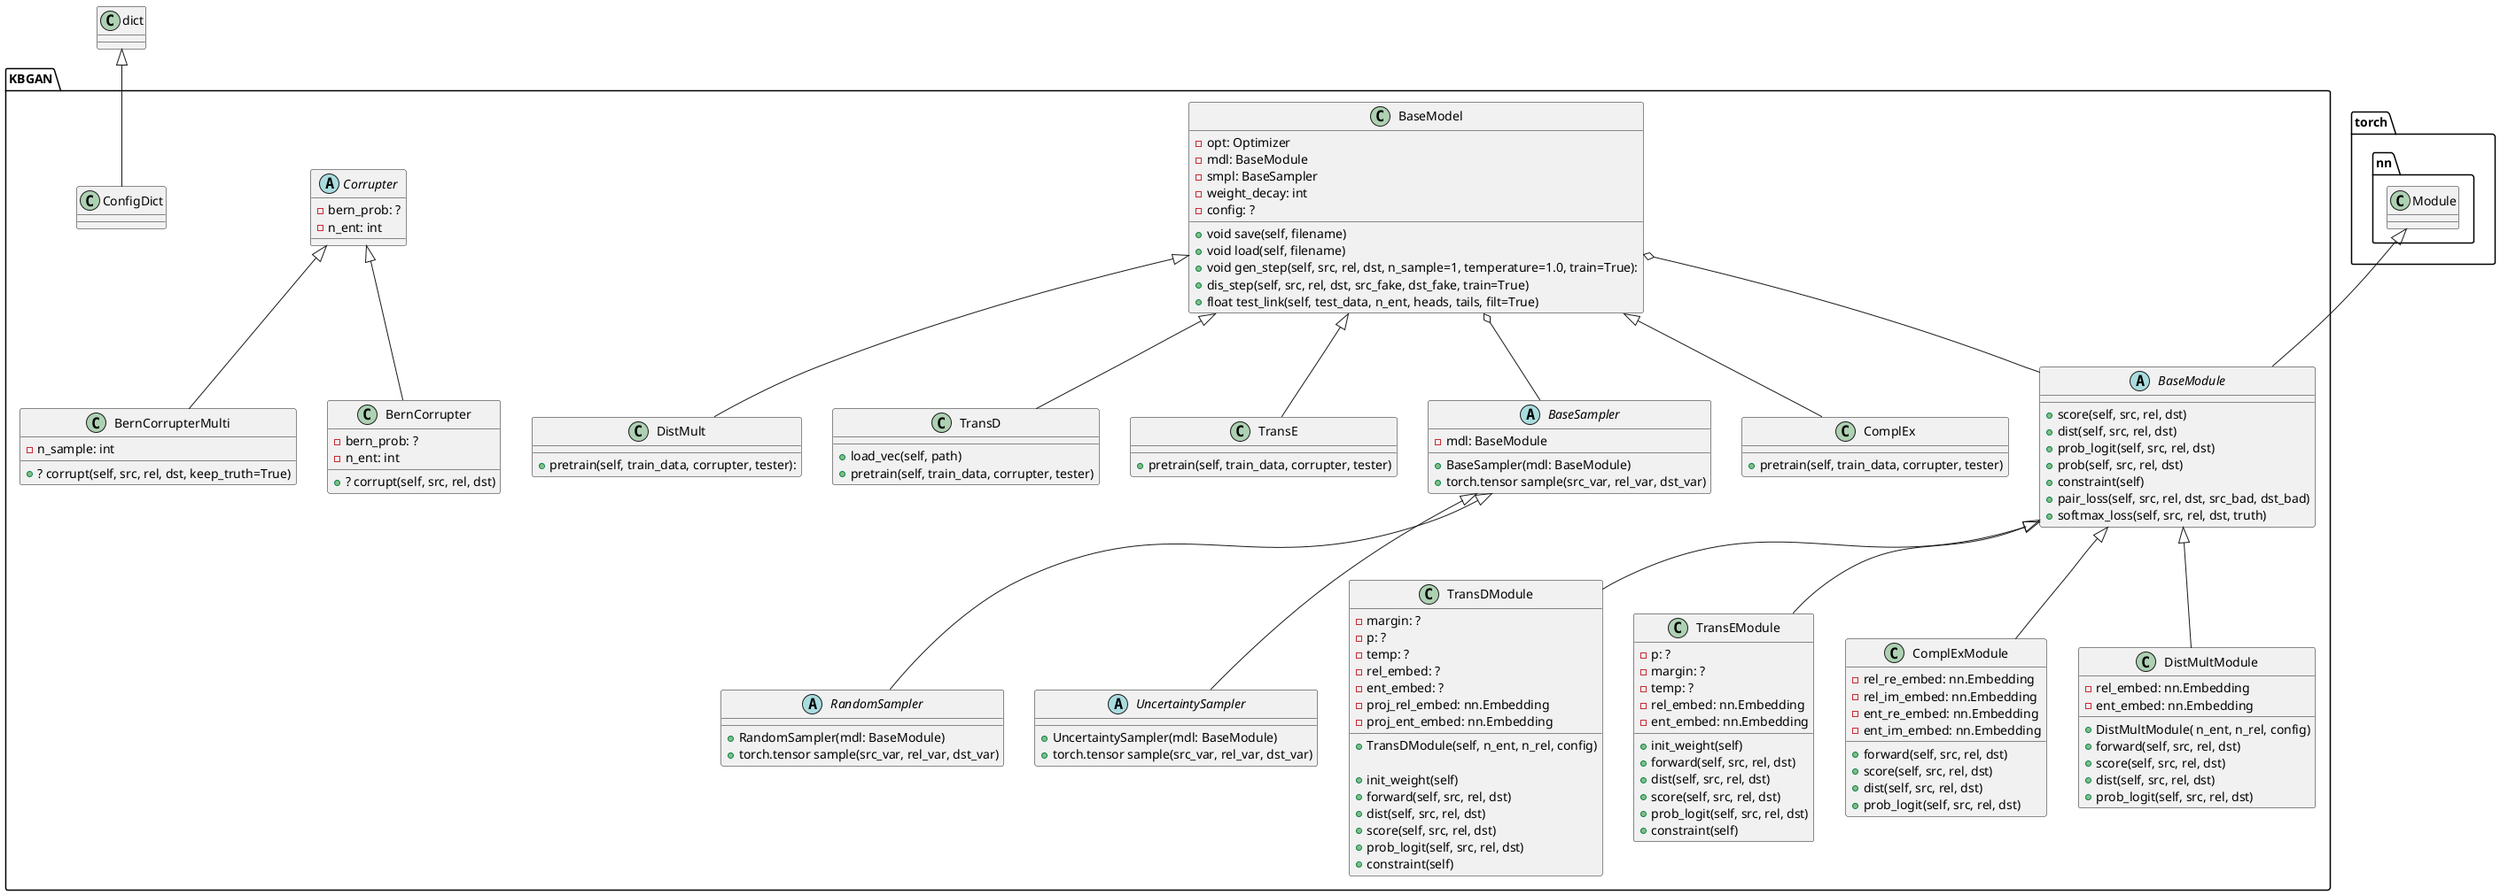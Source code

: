 @startuml

' ------------ Modules ------------
class torch.nn.Module {}

abstract class KBGAN.BaseModule {
  + score(self, src, rel, dst)
  + dist(self, src, rel, dst)
  + prob_logit(self, src, rel, dst)
  + prob(self, src, rel, dst)
  + constraint(self)
  + pair_loss(self, src, rel, dst, src_bad, dst_bad)
  + softmax_loss(self, src, rel, dst, truth)
}
torch.nn.Module <|-- KBGAN.BaseModule

class KBGAN.ComplExModule {
  - rel_re_embed: nn.Embedding
  - rel_im_embed: nn.Embedding
  - ent_re_embed: nn.Embedding
  - ent_im_embed: nn.Embedding

  + forward(self, src, rel, dst)
  + score(self, src, rel, dst)
  + dist(self, src, rel, dst)
  + prob_logit(self, src, rel, dst)

}
KBGAN.BaseModule <|-- KBGAN.ComplExModule

class KBGAN.DistMultModule {
  - rel_embed: nn.Embedding
  - ent_embed: nn.Embedding

  + DistMultModule( n_ent, n_rel, config)
  + forward(self, src, rel, dst)
  + score(self, src, rel, dst)
  + dist(self, src, rel, dst)
  + prob_logit(self, src, rel, dst)
}
KBGAN.BaseModule <|-- KBGAN.DistMultModule

class KBGAN.TransDModule {
  - margin: ?
  - p: ?
  - temp: ?
  - rel_embed: ?
  - ent_embed: ?
  - proj_rel_embed: nn.Embedding
  - proj_ent_embed: nn.Embedding

  + TransDModule(self, n_ent, n_rel, config)

  + init_weight(self)
  + forward(self, src, rel, dst)
  + dist(self, src, rel, dst)
  + score(self, src, rel, dst)
  + prob_logit(self, src, rel, dst)
  + constraint(self)
}
KBGAN.BaseModule <|-- KBGAN.TransDModule

class KBGAN.TransEModule {
  - p: ?
  - margin: ?
  - temp: ?
  - rel_embed: nn.Embedding
  - ent_embed: nn.Embedding

  + init_weight(self)
  + forward(self, src, rel, dst)
  + dist(self, src, rel, dst)
  + score(self, src, rel, dst)
  + prob_logit(self, src, rel, dst)
  + constraint(self)
}
KBGAN.BaseModule <|-- KBGAN.TransEModule

' ------------ Sampler ------------
abstract class KBGAN.BaseSampler {
  - mdl: BaseModule

  + BaseSampler(mdl: BaseModule)
  + torch.tensor sample(src_var, rel_var, dst_var) 
}
KBGAN.BaseModel o-- KBGAN.BaseSampler 

abstract class KBGAN.RandomSampler {
  + RandomSampler(mdl: BaseModule)
  + torch.tensor sample(src_var, rel_var, dst_var) 
}
KBGAN.BaseSampler <|-- KBGAN.RandomSampler


abstract class KBGAN.UncertaintySampler {
  + UncertaintySampler(mdl: BaseModule)
  + torch.tensor sample(src_var, rel_var, dst_var) 
}
KBGAN.BaseSampler <|-- KBGAN.UncertaintySampler

' ------------ Models ------------
class KBGAN.BaseModel {
  - opt: Optimizer
  - mdl: BaseModule
  - smpl: BaseSampler
  - weight_decay: int
  - config: ?

  + void save(self, filename)
  + void load(self, filename)
  + void gen_step(self, src, rel, dst, n_sample=1, temperature=1.0, train=True):
  + dis_step(self, src, rel, dst, src_fake, dst_fake, train=True)
  + float test_link(self, test_data, n_ent, heads, tails, filt=True)
}
KBGAN.BaseModel o-- KBGAN.BaseModule 

class KBGAN.ComplEx {
  + pretrain(self, train_data, corrupter, tester)
}
KBGAN.BaseModel <|-- KBGAN.ComplEx


class KBGAN.DistMult {
  + pretrain(self, train_data, corrupter, tester):
}
KBGAN.BaseModel <|-- KBGAN.DistMult

class KBGAN.TransD {
  + load_vec(self, path)
  + pretrain(self, train_data, corrupter, tester)
}
KBGAN.BaseModel <|-- KBGAN.TransD

class KBGAN.TransE {
  + pretrain(self, train_data, corrupter, tester)
}
KBGAN.BaseModel <|-- KBGAN.TransE






' ------------ Corrupter ------------
abstract class KBGAN.Corrupter {
  - bern_prob: ?
  - n_ent: int
}

class KBGAN.BernCorrupterMulti {
  - n_sample: int

  + ? corrupt(self, src, rel, dst, keep_truth=True)
}
KBGAN.Corrupter <|-- KBGAN.BernCorrupterMulti

class KBGAN.BernCorrupter {
  - bern_prob: ?
  - n_ent: int

  + ? corrupt(self, src, rel, dst)
}
KBGAN.Corrupter <|-- KBGAN.BernCorrupter

' ------------ Config ------------
class KBGAN.ConfigDict {

}
dict <|-- KBGAN.ConfigDict



@enduml